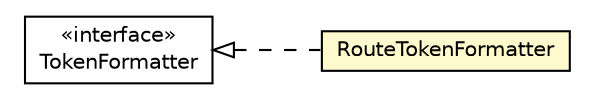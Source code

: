 #!/usr/local/bin/dot
#
# Class diagram 
# Generated by UMLGraph version R5_6-24-gf6e263 (http://www.umlgraph.org/)
#

digraph G {
	edge [fontname="Helvetica",fontsize=10,labelfontname="Helvetica",labelfontsize=10];
	node [fontname="Helvetica",fontsize=10,shape=plaintext];
	nodesep=0.25;
	ranksep=0.5;
	rankdir=LR;
	// com.gwtplatform.mvp.client.proxy.TokenFormatter
	c353165 [label=<<table title="com.gwtplatform.mvp.client.proxy.TokenFormatter" border="0" cellborder="1" cellspacing="0" cellpadding="2" port="p" href="./TokenFormatter.html">
		<tr><td><table border="0" cellspacing="0" cellpadding="1">
<tr><td align="center" balign="center"> &#171;interface&#187; </td></tr>
<tr><td align="center" balign="center"> TokenFormatter </td></tr>
		</table></td></tr>
		</table>>, URL="./TokenFormatter.html", fontname="Helvetica", fontcolor="black", fontsize=10.0];
	// com.gwtplatform.mvp.client.proxy.RouteTokenFormatter
	c353171 [label=<<table title="com.gwtplatform.mvp.client.proxy.RouteTokenFormatter" border="0" cellborder="1" cellspacing="0" cellpadding="2" port="p" bgcolor="lemonChiffon" href="./RouteTokenFormatter.html">
		<tr><td><table border="0" cellspacing="0" cellpadding="1">
<tr><td align="center" balign="center"> RouteTokenFormatter </td></tr>
		</table></td></tr>
		</table>>, URL="./RouteTokenFormatter.html", fontname="Helvetica", fontcolor="black", fontsize=10.0];
	//com.gwtplatform.mvp.client.proxy.RouteTokenFormatter implements com.gwtplatform.mvp.client.proxy.TokenFormatter
	c353165:p -> c353171:p [dir=back,arrowtail=empty,style=dashed];
}

